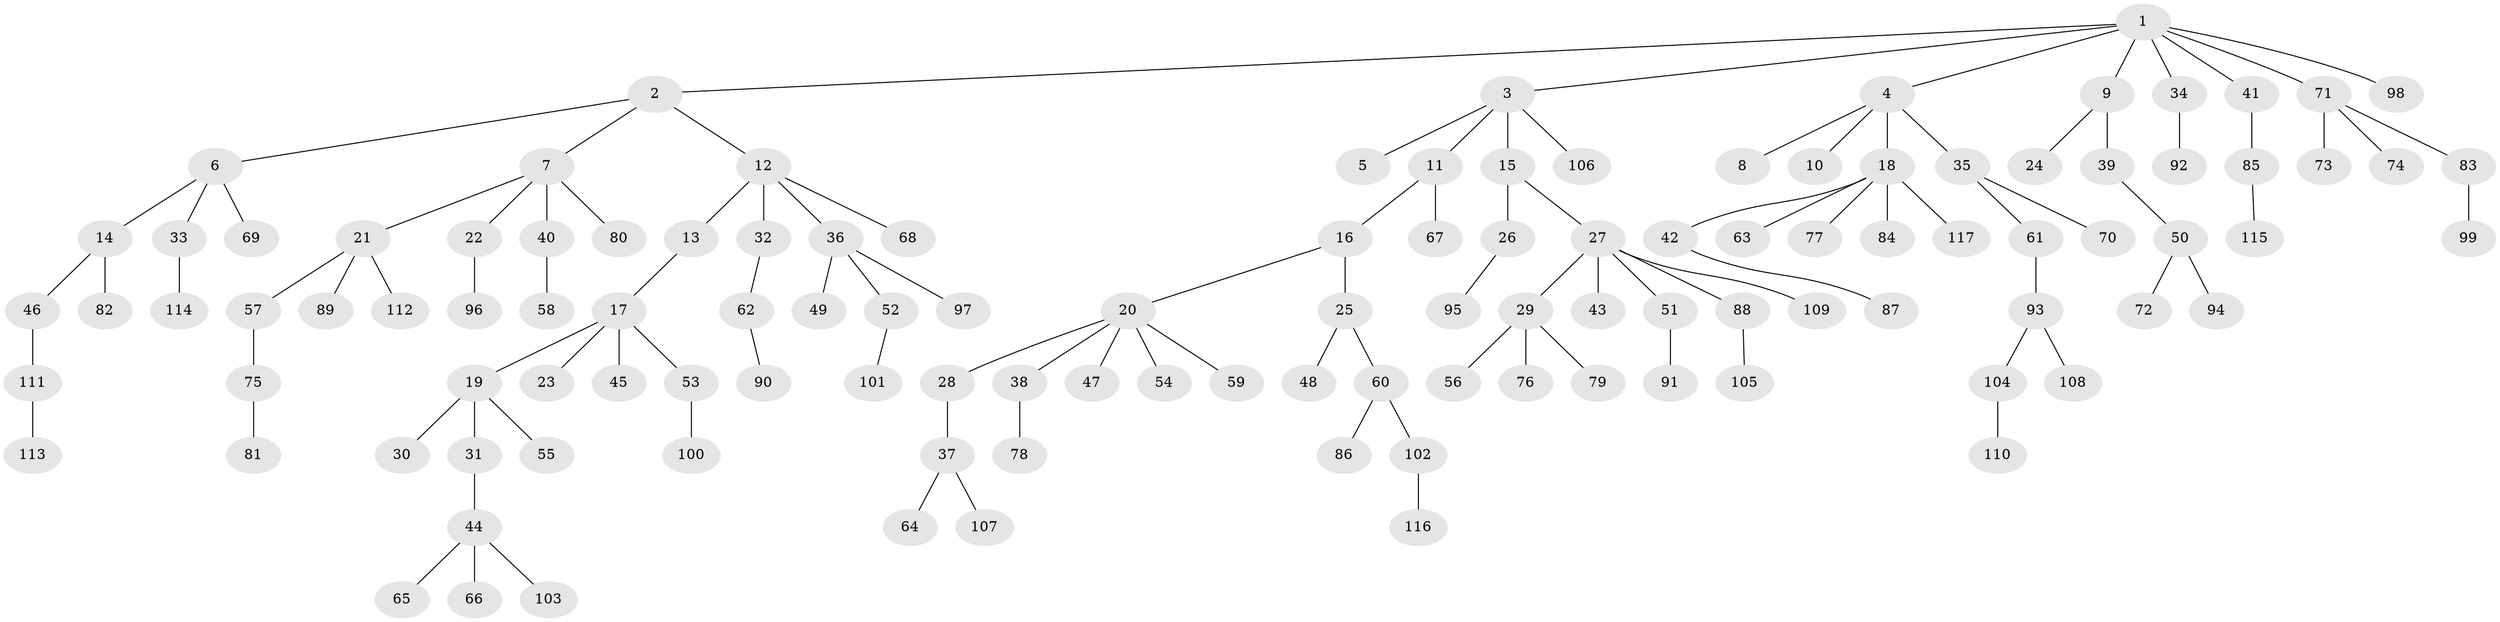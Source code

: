 // coarse degree distribution, {11: 0.012195121951219513, 7: 0.024390243902439025, 6: 0.012195121951219513, 1: 0.5853658536585366, 3: 0.10975609756097561, 2: 0.1951219512195122, 4: 0.012195121951219513, 5: 0.04878048780487805}
// Generated by graph-tools (version 1.1) at 2025/42/03/06/25 10:42:04]
// undirected, 117 vertices, 116 edges
graph export_dot {
graph [start="1"]
  node [color=gray90,style=filled];
  1;
  2;
  3;
  4;
  5;
  6;
  7;
  8;
  9;
  10;
  11;
  12;
  13;
  14;
  15;
  16;
  17;
  18;
  19;
  20;
  21;
  22;
  23;
  24;
  25;
  26;
  27;
  28;
  29;
  30;
  31;
  32;
  33;
  34;
  35;
  36;
  37;
  38;
  39;
  40;
  41;
  42;
  43;
  44;
  45;
  46;
  47;
  48;
  49;
  50;
  51;
  52;
  53;
  54;
  55;
  56;
  57;
  58;
  59;
  60;
  61;
  62;
  63;
  64;
  65;
  66;
  67;
  68;
  69;
  70;
  71;
  72;
  73;
  74;
  75;
  76;
  77;
  78;
  79;
  80;
  81;
  82;
  83;
  84;
  85;
  86;
  87;
  88;
  89;
  90;
  91;
  92;
  93;
  94;
  95;
  96;
  97;
  98;
  99;
  100;
  101;
  102;
  103;
  104;
  105;
  106;
  107;
  108;
  109;
  110;
  111;
  112;
  113;
  114;
  115;
  116;
  117;
  1 -- 2;
  1 -- 3;
  1 -- 4;
  1 -- 9;
  1 -- 34;
  1 -- 41;
  1 -- 71;
  1 -- 98;
  2 -- 6;
  2 -- 7;
  2 -- 12;
  3 -- 5;
  3 -- 11;
  3 -- 15;
  3 -- 106;
  4 -- 8;
  4 -- 10;
  4 -- 18;
  4 -- 35;
  6 -- 14;
  6 -- 33;
  6 -- 69;
  7 -- 21;
  7 -- 22;
  7 -- 40;
  7 -- 80;
  9 -- 24;
  9 -- 39;
  11 -- 16;
  11 -- 67;
  12 -- 13;
  12 -- 32;
  12 -- 36;
  12 -- 68;
  13 -- 17;
  14 -- 46;
  14 -- 82;
  15 -- 26;
  15 -- 27;
  16 -- 20;
  16 -- 25;
  17 -- 19;
  17 -- 23;
  17 -- 45;
  17 -- 53;
  18 -- 42;
  18 -- 63;
  18 -- 77;
  18 -- 84;
  18 -- 117;
  19 -- 30;
  19 -- 31;
  19 -- 55;
  20 -- 28;
  20 -- 38;
  20 -- 47;
  20 -- 54;
  20 -- 59;
  21 -- 57;
  21 -- 89;
  21 -- 112;
  22 -- 96;
  25 -- 48;
  25 -- 60;
  26 -- 95;
  27 -- 29;
  27 -- 43;
  27 -- 51;
  27 -- 88;
  27 -- 109;
  28 -- 37;
  29 -- 56;
  29 -- 76;
  29 -- 79;
  31 -- 44;
  32 -- 62;
  33 -- 114;
  34 -- 92;
  35 -- 61;
  35 -- 70;
  36 -- 49;
  36 -- 52;
  36 -- 97;
  37 -- 64;
  37 -- 107;
  38 -- 78;
  39 -- 50;
  40 -- 58;
  41 -- 85;
  42 -- 87;
  44 -- 65;
  44 -- 66;
  44 -- 103;
  46 -- 111;
  50 -- 72;
  50 -- 94;
  51 -- 91;
  52 -- 101;
  53 -- 100;
  57 -- 75;
  60 -- 86;
  60 -- 102;
  61 -- 93;
  62 -- 90;
  71 -- 73;
  71 -- 74;
  71 -- 83;
  75 -- 81;
  83 -- 99;
  85 -- 115;
  88 -- 105;
  93 -- 104;
  93 -- 108;
  102 -- 116;
  104 -- 110;
  111 -- 113;
}
